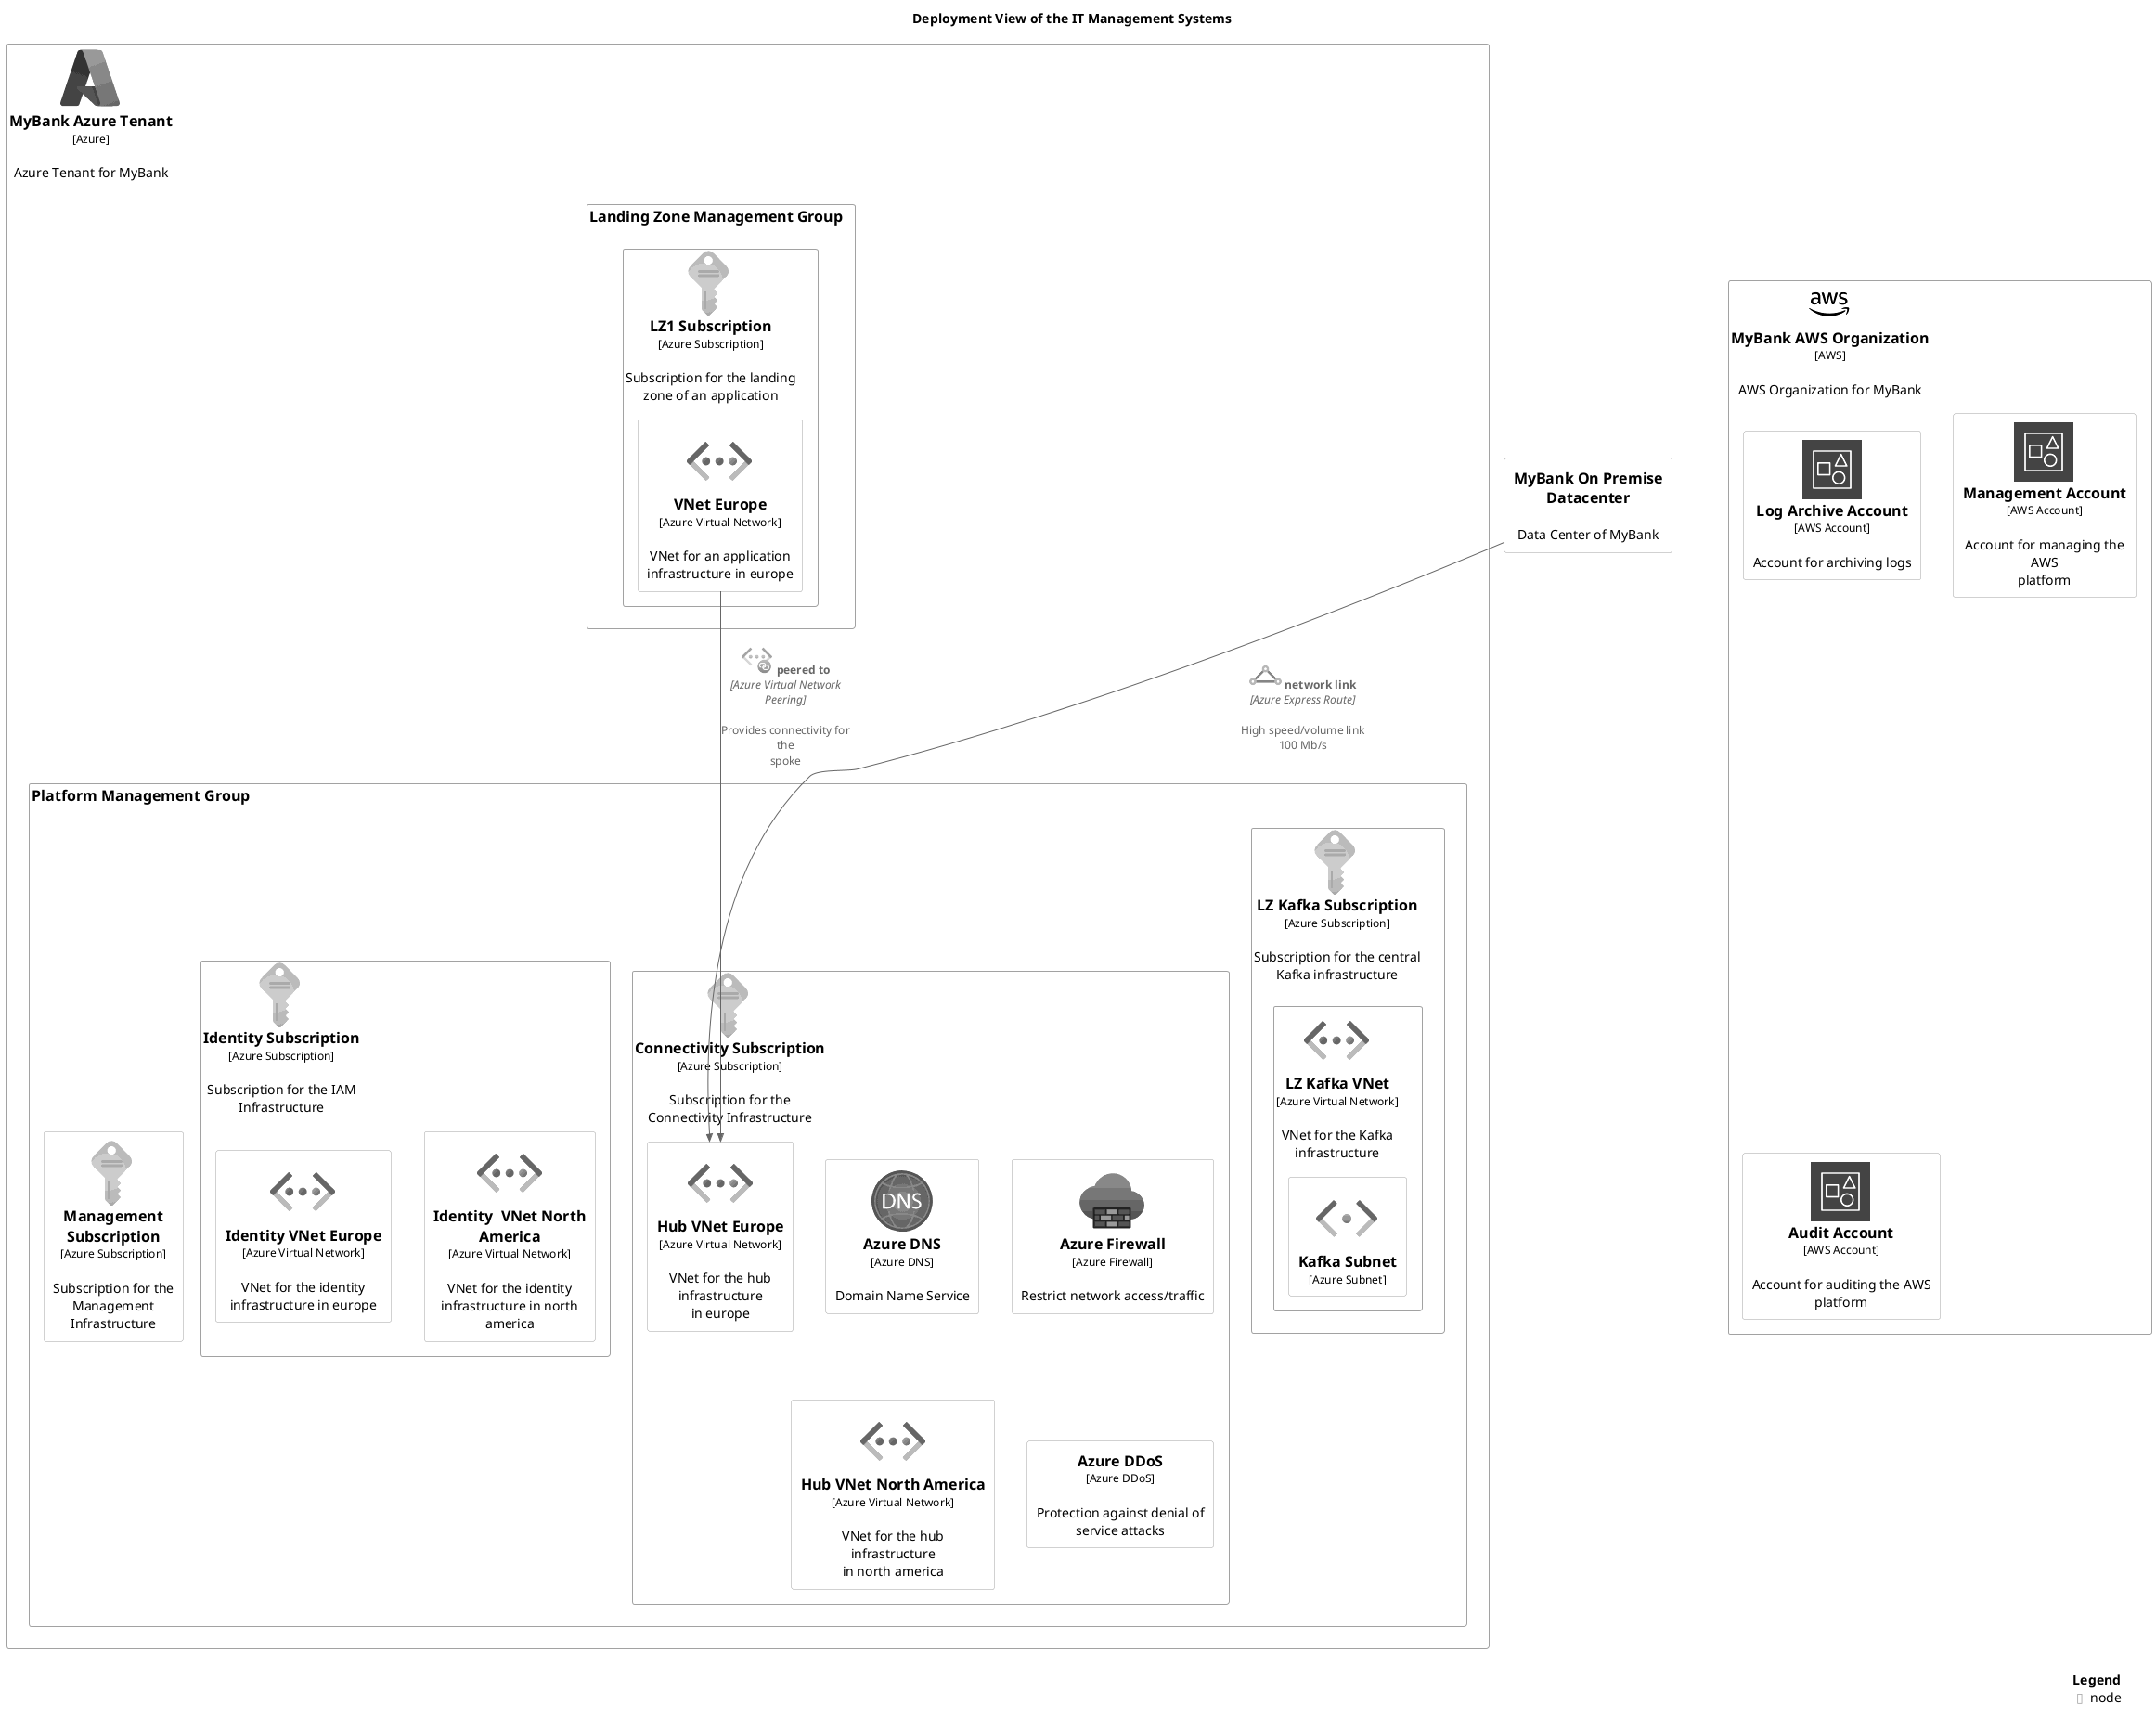 @startuml deployment-view
!include <C4/C4_Deployment.puml>
!include <awslib14/AWSCommon>
!include <awslib14/AWSC4Integration>
!include <azure/AzureCommon>
!include <azure/AzureC4Integration>
!include <tupadr3/common>
!include <azure/Networking/AzureVirtualNetwork>
!include <azure/Management/AzureSubscription>
!include <azure/Networking/AzureSubnet>
!include <azure/Networking/AzureDNS>
!include <azure/Networking/AzureFirewall>
!include <azure/General/Azure>
!include <azure/Networking/AzureVirtualNetworkPeering>
!include <tupadr3/font-awesome-5/aws>
!include <awslib14/Groups/AWSAccount>
!include <azure/Networking/AzureExpressRoute>







title Deployment View of the IT Management Systems
Node(mybank_itManagement_azure_mybankAzureTenant, "MyBank Azure Tenant", $descr="Azure Tenant for MyBank", $type="Azure", $sprite="Azure") {
  Node(mybank_itManagement_azure_platformManagementGroup, "Platform Management Group") {
    Node(mybank_itManagement_azure_plzKafkaSubscription, "LZ Kafka Subscription", $descr="Subscription for the central Kafka infrastructure", $type="Azure Subscription", $sprite="AzureSubscription") {
      Node(mybank_itManagement_azure_plzKafkaVnet, "LZ Kafka VNet", $descr="VNet for the Kafka infrastructure", $type="Azure Virtual Network", $sprite="AzureVirtualNetwork") {
        Node(mybank_itManagement_azure_plzKafkaSubnet, "Kafka Subnet", $type="Azure Subnet", $sprite="AzureSubnet")
      }
    }
    Node(mybank_itManagement_azure_connectivitySubscription, "Connectivity Subscription", $descr="Subscription for the Connectivity Infrastructure", $type="Azure Subscription", $sprite="AzureSubscription") {
      Node(mybank_itManagement_azure_dns, "Azure DNS", $descr="Domain Name Service", $type="Azure DNS", $sprite="AzureDNS")
      Node(mybank_itManagement_azure_firewall, "Azure Firewall", $descr="Restrict network access/traffic", $type="Azure Firewall", $sprite="AzureFirewall")
      Node(mybank_itManagement_azure_hubVnetNorthAmerica, "Hub VNet North America", $descr="VNet for the hub infrastructure in north america", $type="Azure Virtual Network", $sprite="AzureVirtualNetwork")
      Node(mybank_itManagement_azure_ddosProtection, "Azure DDoS", $descr="Protection against denial of service attacks", $type="Azure DDoS")
      Node(mybank_itManagement_azure_hubVnetEurope, "Hub VNet Europe", $descr="VNet for the hub infrastructure in europe", $type="Azure Virtual Network", $sprite="AzureVirtualNetwork")
    }
    Node(mybank_itManagement_azure_identitySubscription, "Identity Subscription", $descr="Subscription for the IAM Infrastructure", $type="Azure Subscription", $sprite="AzureSubscription") {
      Node(mybank_itManagement_azure_identityVnetNorthAmerica, "Identity  VNet North America", $descr="VNet for the identity infrastructure in north america", $type="Azure Virtual Network", $sprite="AzureVirtualNetwork")
      Node(mybank_itManagement_azure_identityVnetEurope, "Identity VNet Europe", $descr="VNet for the identity infrastructure in europe", $type="Azure Virtual Network", $sprite="AzureVirtualNetwork")
    }
    Node(mybank_itManagement_azure_managementSubscription, "Management Subscription", $descr="Subscription for the Management Infrastructure", $type="Azure Subscription", $sprite="AzureSubscription")
  }
  Node(mybank_itManagement_azure_landingZoneManagementGroup, "Landing Zone Management Group") {
    Node(mybank_itManagement_azure_alz1Subscription, "LZ1 Subscription", $descr="Subscription for the landing zone of an application", $type="Azure Subscription", $sprite="AzureSubscription") {
      Node(mybank_itManagement_azure_alz1VnetEurope, "VNet Europe", $descr="VNet for an application infrastructure in europe", $type="Azure Virtual Network", $sprite="AzureVirtualNetwork")
    }
  }
}
Node(mybank_itManagement_aws_mybankAwsOrganization, "MyBank AWS Organization", $descr="AWS Organization for MyBank", $type="AWS", $sprite="aws") {
  Node(mybank_itManagement_aws_logArchiveAccount, "Log Archive Account", $descr="Account for archiving logs", $type="AWS Account", $sprite="AWSAccount")
  Node(mybank_itManagement_aws_platformManagementAccount, "Management Account", $descr="Account for managing the AWS platform", $type="AWS Account", $sprite="AWSAccount")
  Node(mybank_itManagement_aws_auditAccount, "Audit Account", $descr="Account for auditing the AWS platform", $type="AWS Account", $sprite="AWSAccount")
}
Node(mybank_itManagement_onprem_dataCenterEurope, "MyBank On Premise Datacenter", $descr="Data Center of MyBank")
Rel(mybank_itManagement_azure_alz1VnetEurope, mybank_itManagement_azure_hubVnetEurope, "peered to", $descr="Provides connectivity for the spoke", $techn="Azure Virtual Network Peering", $sprite="AzureVirtualNetworkPeering,scale=0.5")
Rel(mybank_itManagement_onprem_dataCenterEurope, mybank_itManagement_azure_hubVnetEurope, "network link", $descr="High speed/volume link 100 Mb/s", $techn="Azure Express Route", $sprite="AzureExpressRoute,scale=0.5")
SHOW_LEGEND()
@enduml
